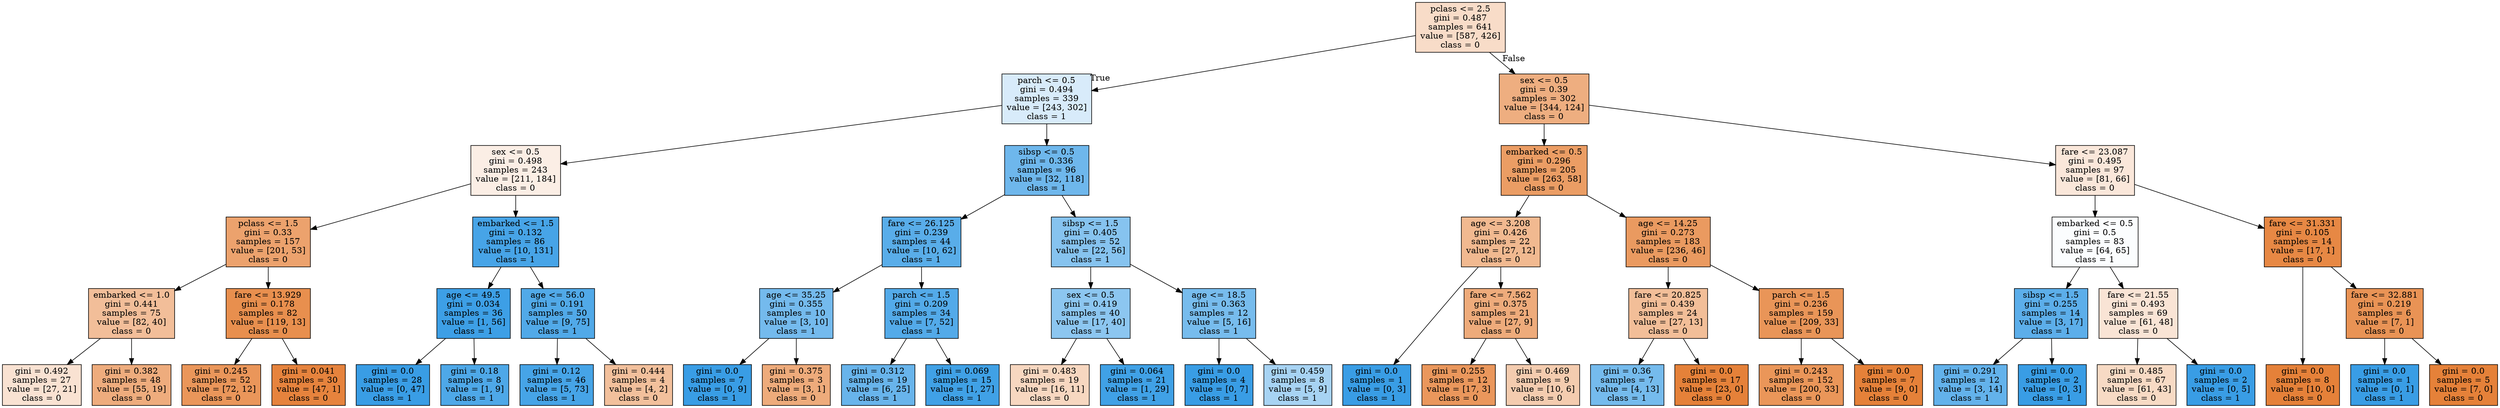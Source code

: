 digraph Tree {
node [shape=box, style="filled", color="black"] ;
graph [ranksep=equally, splines=polyline] ;
0 [label="pclass <= 2.5\ngini = 0.487\nsamples = 641\nvalue = [587, 426]\nclass = 0", fillcolor="#e5813946"] ;
1 [label="parch <= 0.5\ngini = 0.494\nsamples = 339\nvalue = [243, 302]\nclass = 1", fillcolor="#399de532"] ;
0 -> 1 [labeldistance=2.5, labelangle=45, headlabel="True"] ;
2 [label="sex <= 0.5\ngini = 0.498\nsamples = 243\nvalue = [211, 184]\nclass = 0", fillcolor="#e5813921"] ;
1 -> 2 ;
3 [label="pclass <= 1.5\ngini = 0.33\nsamples = 157\nvalue = [201, 53]\nclass = 0", fillcolor="#e58139bc"] ;
2 -> 3 ;
4 [label="embarked <= 1.0\ngini = 0.441\nsamples = 75\nvalue = [82, 40]\nclass = 0", fillcolor="#e5813983"] ;
3 -> 4 ;
5 [label="gini = 0.492\nsamples = 27\nvalue = [27, 21]\nclass = 0", fillcolor="#e5813939"] ;
4 -> 5 ;
6 [label="gini = 0.382\nsamples = 48\nvalue = [55, 19]\nclass = 0", fillcolor="#e58139a7"] ;
4 -> 6 ;
7 [label="fare <= 13.929\ngini = 0.178\nsamples = 82\nvalue = [119, 13]\nclass = 0", fillcolor="#e58139e3"] ;
3 -> 7 ;
8 [label="gini = 0.245\nsamples = 52\nvalue = [72, 12]\nclass = 0", fillcolor="#e58139d4"] ;
7 -> 8 ;
9 [label="gini = 0.041\nsamples = 30\nvalue = [47, 1]\nclass = 0", fillcolor="#e58139fa"] ;
7 -> 9 ;
10 [label="embarked <= 1.5\ngini = 0.132\nsamples = 86\nvalue = [10, 131]\nclass = 1", fillcolor="#399de5ec"] ;
2 -> 10 ;
11 [label="age <= 49.5\ngini = 0.034\nsamples = 36\nvalue = [1, 56]\nclass = 1", fillcolor="#399de5fa"] ;
10 -> 11 ;
12 [label="gini = 0.0\nsamples = 28\nvalue = [0, 47]\nclass = 1", fillcolor="#399de5ff"] ;
11 -> 12 ;
13 [label="gini = 0.18\nsamples = 8\nvalue = [1, 9]\nclass = 1", fillcolor="#399de5e3"] ;
11 -> 13 ;
14 [label="age <= 56.0\ngini = 0.191\nsamples = 50\nvalue = [9, 75]\nclass = 1", fillcolor="#399de5e0"] ;
10 -> 14 ;
15 [label="gini = 0.12\nsamples = 46\nvalue = [5, 73]\nclass = 1", fillcolor="#399de5ee"] ;
14 -> 15 ;
16 [label="gini = 0.444\nsamples = 4\nvalue = [4, 2]\nclass = 0", fillcolor="#e581397f"] ;
14 -> 16 ;
17 [label="sibsp <= 0.5\ngini = 0.336\nsamples = 96\nvalue = [32, 118]\nclass = 1", fillcolor="#399de5ba"] ;
1 -> 17 ;
18 [label="fare <= 26.125\ngini = 0.239\nsamples = 44\nvalue = [10, 62]\nclass = 1", fillcolor="#399de5d6"] ;
17 -> 18 ;
19 [label="age <= 35.25\ngini = 0.355\nsamples = 10\nvalue = [3, 10]\nclass = 1", fillcolor="#399de5b3"] ;
18 -> 19 ;
20 [label="gini = 0.0\nsamples = 7\nvalue = [0, 9]\nclass = 1", fillcolor="#399de5ff"] ;
19 -> 20 ;
21 [label="gini = 0.375\nsamples = 3\nvalue = [3, 1]\nclass = 0", fillcolor="#e58139aa"] ;
19 -> 21 ;
22 [label="parch <= 1.5\ngini = 0.209\nsamples = 34\nvalue = [7, 52]\nclass = 1", fillcolor="#399de5dd"] ;
18 -> 22 ;
23 [label="gini = 0.312\nsamples = 19\nvalue = [6, 25]\nclass = 1", fillcolor="#399de5c2"] ;
22 -> 23 ;
24 [label="gini = 0.069\nsamples = 15\nvalue = [1, 27]\nclass = 1", fillcolor="#399de5f6"] ;
22 -> 24 ;
25 [label="sibsp <= 1.5\ngini = 0.405\nsamples = 52\nvalue = [22, 56]\nclass = 1", fillcolor="#399de59b"] ;
17 -> 25 ;
26 [label="sex <= 0.5\ngini = 0.419\nsamples = 40\nvalue = [17, 40]\nclass = 1", fillcolor="#399de593"] ;
25 -> 26 ;
27 [label="gini = 0.483\nsamples = 19\nvalue = [16, 11]\nclass = 0", fillcolor="#e5813950"] ;
26 -> 27 ;
28 [label="gini = 0.064\nsamples = 21\nvalue = [1, 29]\nclass = 1", fillcolor="#399de5f6"] ;
26 -> 28 ;
29 [label="age <= 18.5\ngini = 0.363\nsamples = 12\nvalue = [5, 16]\nclass = 1", fillcolor="#399de5af"] ;
25 -> 29 ;
30 [label="gini = 0.0\nsamples = 4\nvalue = [0, 7]\nclass = 1", fillcolor="#399de5ff"] ;
29 -> 30 ;
31 [label="gini = 0.459\nsamples = 8\nvalue = [5, 9]\nclass = 1", fillcolor="#399de571"] ;
29 -> 31 ;
32 [label="sex <= 0.5\ngini = 0.39\nsamples = 302\nvalue = [344, 124]\nclass = 0", fillcolor="#e58139a3"] ;
0 -> 32 [labeldistance=2.5, labelangle=-45, headlabel="False"] ;
33 [label="embarked <= 0.5\ngini = 0.296\nsamples = 205\nvalue = [263, 58]\nclass = 0", fillcolor="#e58139c7"] ;
32 -> 33 ;
34 [label="age <= 3.208\ngini = 0.426\nsamples = 22\nvalue = [27, 12]\nclass = 0", fillcolor="#e581398e"] ;
33 -> 34 ;
35 [label="gini = 0.0\nsamples = 1\nvalue = [0, 3]\nclass = 1", fillcolor="#399de5ff"] ;
34 -> 35 ;
36 [label="fare <= 7.562\ngini = 0.375\nsamples = 21\nvalue = [27, 9]\nclass = 0", fillcolor="#e58139aa"] ;
34 -> 36 ;
37 [label="gini = 0.255\nsamples = 12\nvalue = [17, 3]\nclass = 0", fillcolor="#e58139d2"] ;
36 -> 37 ;
38 [label="gini = 0.469\nsamples = 9\nvalue = [10, 6]\nclass = 0", fillcolor="#e5813966"] ;
36 -> 38 ;
39 [label="age <= 14.25\ngini = 0.273\nsamples = 183\nvalue = [236, 46]\nclass = 0", fillcolor="#e58139cd"] ;
33 -> 39 ;
40 [label="fare <= 20.825\ngini = 0.439\nsamples = 24\nvalue = [27, 13]\nclass = 0", fillcolor="#e5813984"] ;
39 -> 40 ;
41 [label="gini = 0.36\nsamples = 7\nvalue = [4, 13]\nclass = 1", fillcolor="#399de5b1"] ;
40 -> 41 ;
42 [label="gini = 0.0\nsamples = 17\nvalue = [23, 0]\nclass = 0", fillcolor="#e58139ff"] ;
40 -> 42 ;
43 [label="parch <= 1.5\ngini = 0.236\nsamples = 159\nvalue = [209, 33]\nclass = 0", fillcolor="#e58139d7"] ;
39 -> 43 ;
44 [label="gini = 0.243\nsamples = 152\nvalue = [200, 33]\nclass = 0", fillcolor="#e58139d5"] ;
43 -> 44 ;
45 [label="gini = 0.0\nsamples = 7\nvalue = [9, 0]\nclass = 0", fillcolor="#e58139ff"] ;
43 -> 45 ;
46 [label="fare <= 23.087\ngini = 0.495\nsamples = 97\nvalue = [81, 66]\nclass = 0", fillcolor="#e581392f"] ;
32 -> 46 ;
47 [label="embarked <= 0.5\ngini = 0.5\nsamples = 83\nvalue = [64, 65]\nclass = 1", fillcolor="#399de504"] ;
46 -> 47 ;
48 [label="sibsp <= 1.5\ngini = 0.255\nsamples = 14\nvalue = [3, 17]\nclass = 1", fillcolor="#399de5d2"] ;
47 -> 48 ;
49 [label="gini = 0.291\nsamples = 12\nvalue = [3, 14]\nclass = 1", fillcolor="#399de5c8"] ;
48 -> 49 ;
50 [label="gini = 0.0\nsamples = 2\nvalue = [0, 3]\nclass = 1", fillcolor="#399de5ff"] ;
48 -> 50 ;
51 [label="fare <= 21.55\ngini = 0.493\nsamples = 69\nvalue = [61, 48]\nclass = 0", fillcolor="#e5813936"] ;
47 -> 51 ;
52 [label="gini = 0.485\nsamples = 67\nvalue = [61, 43]\nclass = 0", fillcolor="#e581394b"] ;
51 -> 52 ;
53 [label="gini = 0.0\nsamples = 2\nvalue = [0, 5]\nclass = 1", fillcolor="#399de5ff"] ;
51 -> 53 ;
54 [label="fare <= 31.331\ngini = 0.105\nsamples = 14\nvalue = [17, 1]\nclass = 0", fillcolor="#e58139f0"] ;
46 -> 54 ;
55 [label="gini = 0.0\nsamples = 8\nvalue = [10, 0]\nclass = 0", fillcolor="#e58139ff"] ;
54 -> 55 ;
56 [label="fare <= 32.881\ngini = 0.219\nsamples = 6\nvalue = [7, 1]\nclass = 0", fillcolor="#e58139db"] ;
54 -> 56 ;
57 [label="gini = 0.0\nsamples = 1\nvalue = [0, 1]\nclass = 1", fillcolor="#399de5ff"] ;
56 -> 57 ;
58 [label="gini = 0.0\nsamples = 5\nvalue = [7, 0]\nclass = 0", fillcolor="#e58139ff"] ;
56 -> 58 ;
{rank=same ; 0} ;
{rank=same ; 1; 32} ;
{rank=same ; 2; 17; 33; 46} ;
{rank=same ; 3; 10; 18; 25; 34; 39; 47; 54} ;
{rank=same ; 4; 7; 11; 14; 19; 22; 26; 29; 36; 40; 43; 48; 51; 56} ;
{rank=same ; 5; 6; 8; 9; 12; 13; 15; 16; 20; 21; 23; 24; 27; 28; 30; 31; 35; 37; 38; 41; 42; 44; 45; 49; 50; 52; 53; 55; 57; 58} ;
}